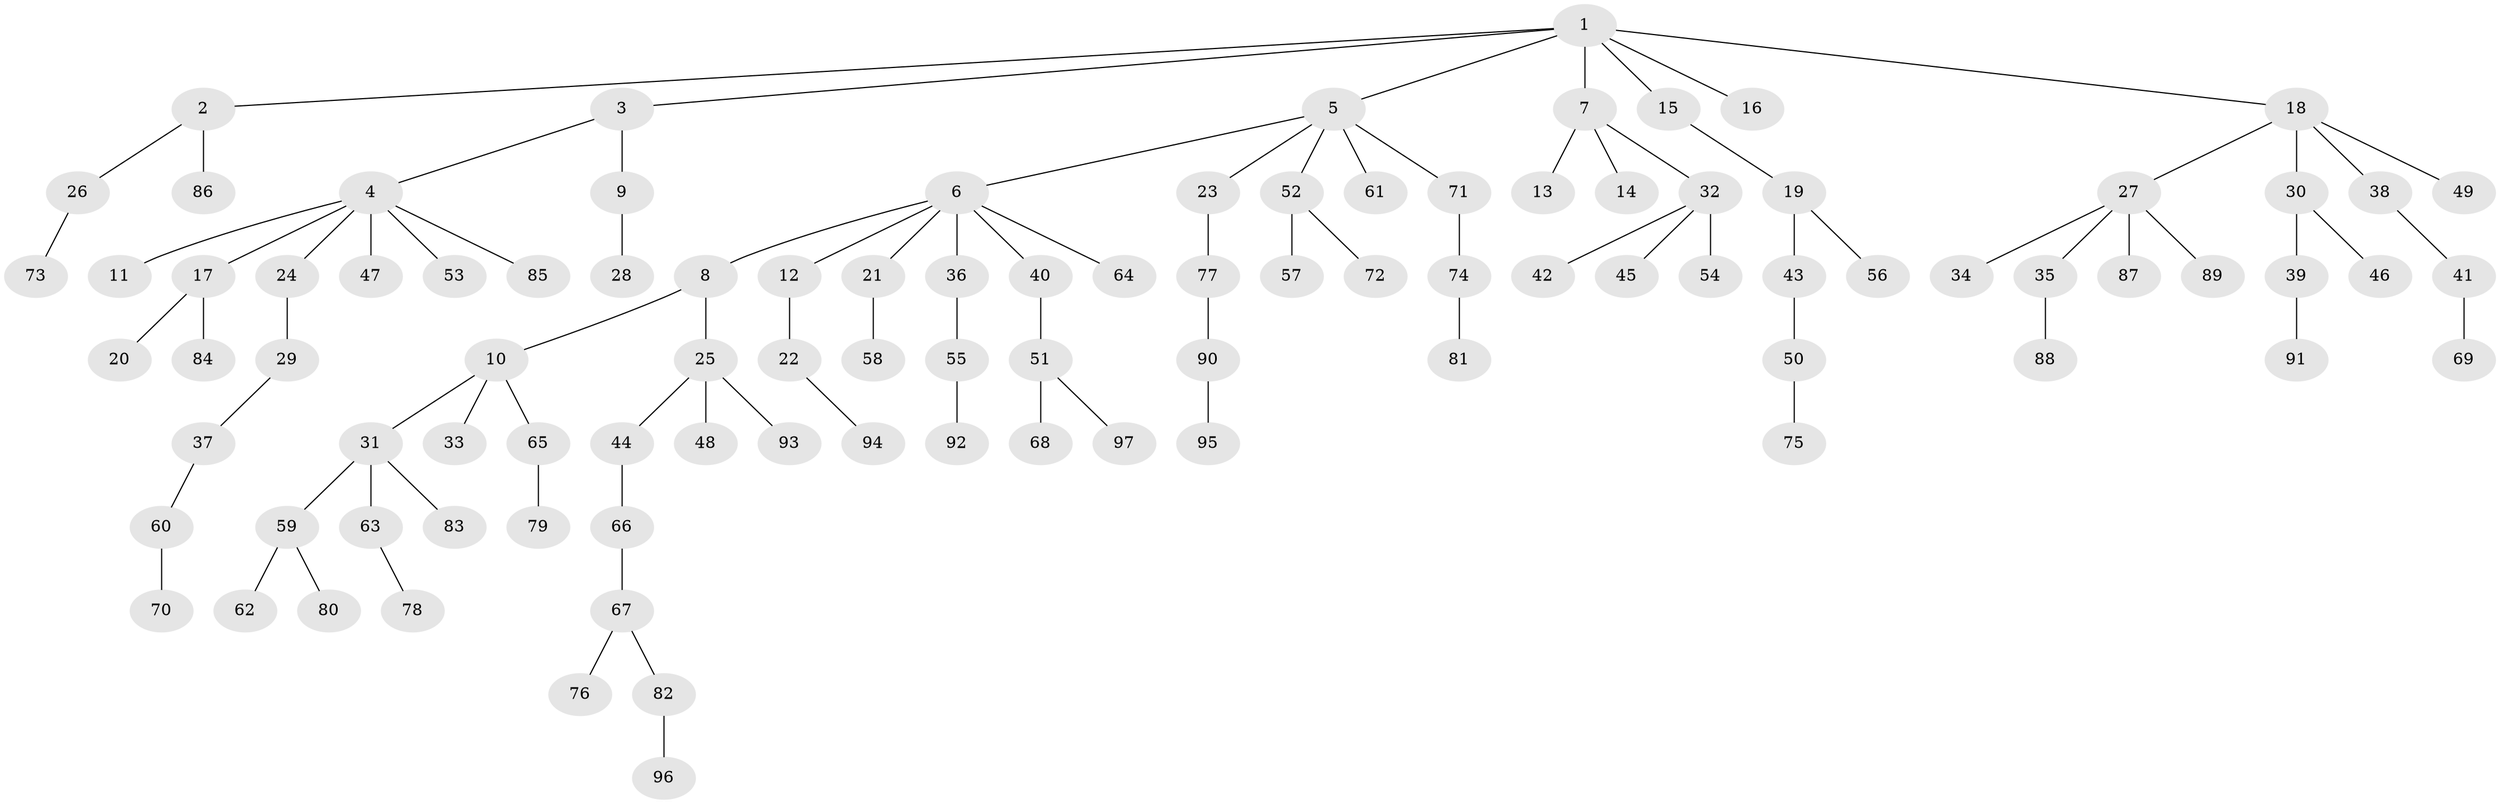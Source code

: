 // Generated by graph-tools (version 1.1) at 2025/11/02/27/25 16:11:28]
// undirected, 97 vertices, 96 edges
graph export_dot {
graph [start="1"]
  node [color=gray90,style=filled];
  1;
  2;
  3;
  4;
  5;
  6;
  7;
  8;
  9;
  10;
  11;
  12;
  13;
  14;
  15;
  16;
  17;
  18;
  19;
  20;
  21;
  22;
  23;
  24;
  25;
  26;
  27;
  28;
  29;
  30;
  31;
  32;
  33;
  34;
  35;
  36;
  37;
  38;
  39;
  40;
  41;
  42;
  43;
  44;
  45;
  46;
  47;
  48;
  49;
  50;
  51;
  52;
  53;
  54;
  55;
  56;
  57;
  58;
  59;
  60;
  61;
  62;
  63;
  64;
  65;
  66;
  67;
  68;
  69;
  70;
  71;
  72;
  73;
  74;
  75;
  76;
  77;
  78;
  79;
  80;
  81;
  82;
  83;
  84;
  85;
  86;
  87;
  88;
  89;
  90;
  91;
  92;
  93;
  94;
  95;
  96;
  97;
  1 -- 2;
  1 -- 3;
  1 -- 5;
  1 -- 7;
  1 -- 15;
  1 -- 16;
  1 -- 18;
  2 -- 26;
  2 -- 86;
  3 -- 4;
  3 -- 9;
  4 -- 11;
  4 -- 17;
  4 -- 24;
  4 -- 47;
  4 -- 53;
  4 -- 85;
  5 -- 6;
  5 -- 23;
  5 -- 52;
  5 -- 61;
  5 -- 71;
  6 -- 8;
  6 -- 12;
  6 -- 21;
  6 -- 36;
  6 -- 40;
  6 -- 64;
  7 -- 13;
  7 -- 14;
  7 -- 32;
  8 -- 10;
  8 -- 25;
  9 -- 28;
  10 -- 31;
  10 -- 33;
  10 -- 65;
  12 -- 22;
  15 -- 19;
  17 -- 20;
  17 -- 84;
  18 -- 27;
  18 -- 30;
  18 -- 38;
  18 -- 49;
  19 -- 43;
  19 -- 56;
  21 -- 58;
  22 -- 94;
  23 -- 77;
  24 -- 29;
  25 -- 44;
  25 -- 48;
  25 -- 93;
  26 -- 73;
  27 -- 34;
  27 -- 35;
  27 -- 87;
  27 -- 89;
  29 -- 37;
  30 -- 39;
  30 -- 46;
  31 -- 59;
  31 -- 63;
  31 -- 83;
  32 -- 42;
  32 -- 45;
  32 -- 54;
  35 -- 88;
  36 -- 55;
  37 -- 60;
  38 -- 41;
  39 -- 91;
  40 -- 51;
  41 -- 69;
  43 -- 50;
  44 -- 66;
  50 -- 75;
  51 -- 68;
  51 -- 97;
  52 -- 57;
  52 -- 72;
  55 -- 92;
  59 -- 62;
  59 -- 80;
  60 -- 70;
  63 -- 78;
  65 -- 79;
  66 -- 67;
  67 -- 76;
  67 -- 82;
  71 -- 74;
  74 -- 81;
  77 -- 90;
  82 -- 96;
  90 -- 95;
}

